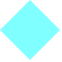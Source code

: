 <mxfile version="21.6.8" type="device">
  <diagram name="Página-1" id="65qDK_cVBOeMfHHPYPRh">
    <mxGraphModel dx="1418" dy="820" grid="1" gridSize="10" guides="1" tooltips="1" connect="1" arrows="1" fold="1" page="1" pageScale="1" pageWidth="827" pageHeight="1169" math="0" shadow="0">
      <root>
        <mxCell id="0" />
        <mxCell id="1" parent="0" />
        <mxCell id="S-5RV4ET3H9NoTeO7ROx-1" value="" style="rhombus;whiteSpace=wrap;html=1;strokeColor=none;fillColor=#00FFFF;opacity=50;" parent="1" vertex="1">
          <mxGeometry x="370" y="380" width="30" height="30" as="geometry" />
        </mxCell>
      </root>
    </mxGraphModel>
  </diagram>
</mxfile>
